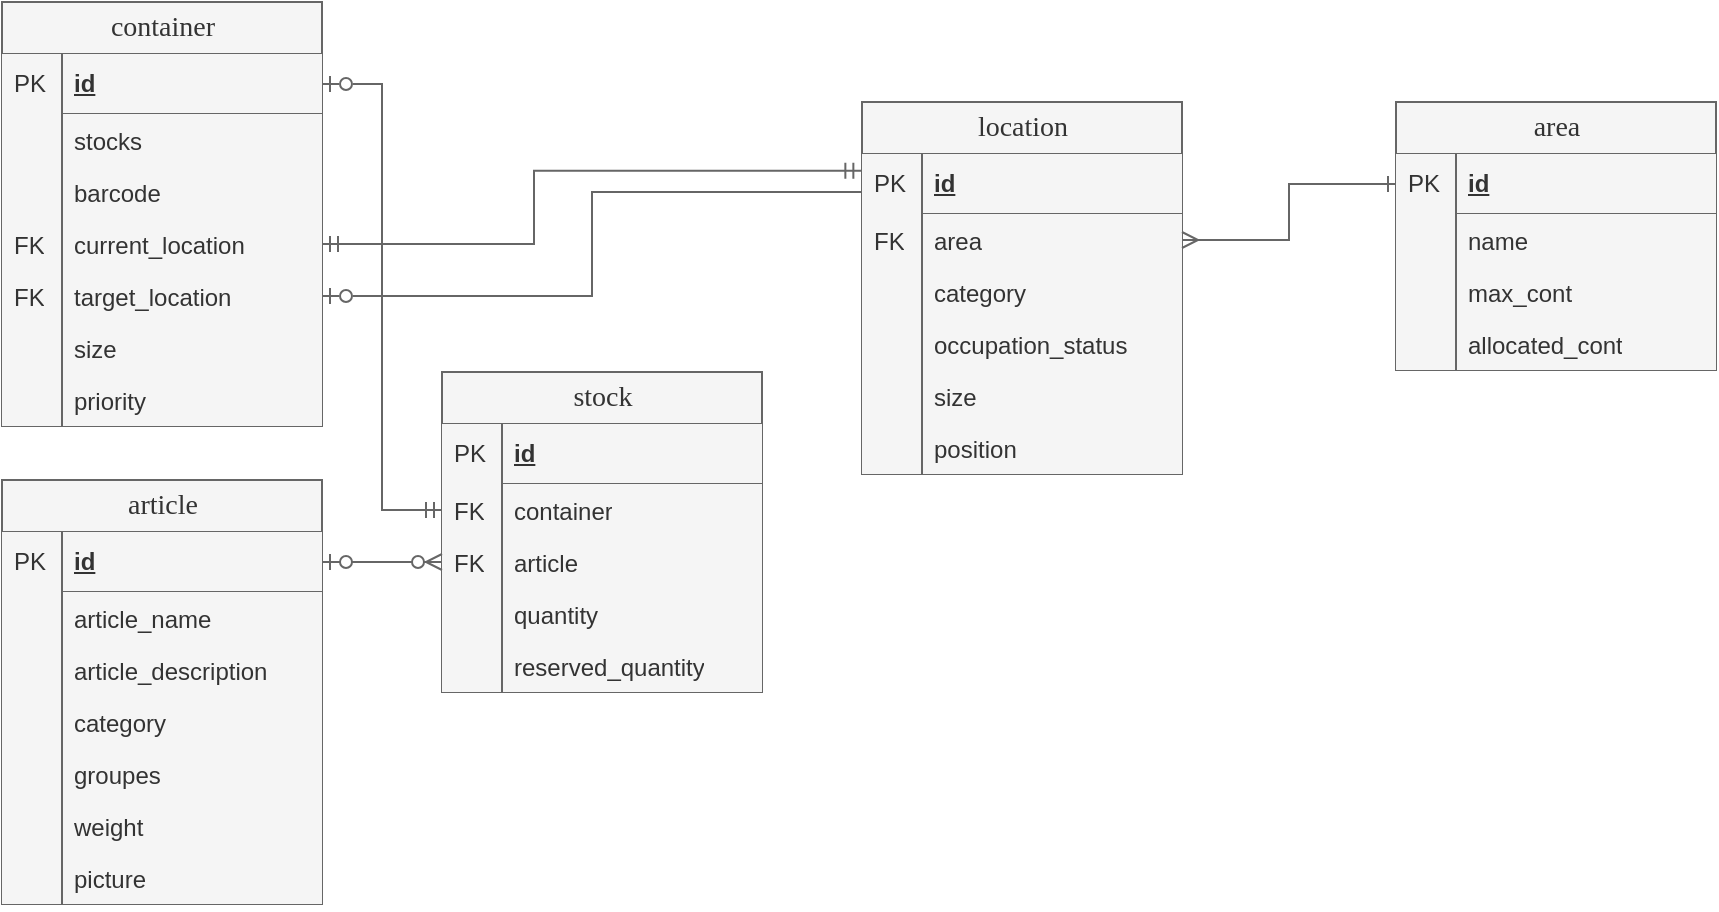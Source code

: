 <mxfile version="24.7.17">
  <diagram name="Page-1" id="e56a1550-8fbb-45ad-956c-1786394a9013">
    <mxGraphModel dx="989" dy="577" grid="0" gridSize="10" guides="1" tooltips="1" connect="1" arrows="1" fold="1" page="1" pageScale="1" pageWidth="1654" pageHeight="1169" background="#ffffff" math="0" shadow="0">
      <root>
        <mxCell id="0" />
        <mxCell id="1" parent="0" />
        <mxCell id="2e49270ec7c68f3f-8" value="container" style="swimlane;html=1;fontStyle=0;childLayout=stackLayout;horizontal=1;startSize=26;horizontalStack=0;resizeParent=1;resizeLast=0;collapsible=1;marginBottom=0;swimlaneFillColor=#ffffff;align=center;rounded=0;shadow=0;comic=0;labelBackgroundColor=none;strokeWidth=1;fontFamily=Verdana;fontSize=14;swimlaneLine=1;fillColor=#f5f5f5;fontColor=#333333;strokeColor=#666666;" parent="1" vertex="1">
          <mxGeometry x="60" y="240" width="160" height="212" as="geometry" />
        </mxCell>
        <mxCell id="2e49270ec7c68f3f-9" value="id" style="shape=partialRectangle;top=0;left=0;right=0;bottom=1;html=1;align=left;verticalAlign=middle;spacingLeft=34;spacingRight=4;whiteSpace=wrap;overflow=hidden;rotatable=0;points=[[0,0.5],[1,0.5]];portConstraint=eastwest;dropTarget=0;fontStyle=5;fillColor=#f5f5f5;fontColor=#333333;strokeColor=#666666;" parent="2e49270ec7c68f3f-8" vertex="1">
          <mxGeometry y="26" width="160" height="30" as="geometry" />
        </mxCell>
        <mxCell id="2e49270ec7c68f3f-10" value="PK" style="shape=partialRectangle;top=0;left=0;bottom=0;html=1;align=left;verticalAlign=middle;spacingLeft=4;spacingRight=4;whiteSpace=wrap;overflow=hidden;rotatable=0;points=[];portConstraint=eastwest;part=1;fillColor=#f5f5f5;fontColor=#333333;strokeColor=#666666;" parent="2e49270ec7c68f3f-9" vertex="1" connectable="0">
          <mxGeometry width="30" height="30" as="geometry" />
        </mxCell>
        <mxCell id="2e49270ec7c68f3f-11" value="stocks" style="shape=partialRectangle;top=0;left=0;right=0;bottom=0;html=1;align=left;verticalAlign=top;spacingLeft=34;spacingRight=4;whiteSpace=wrap;overflow=hidden;rotatable=0;points=[[0,0.5],[1,0.5]];portConstraint=eastwest;dropTarget=0;fillColor=#f5f5f5;fontColor=#333333;strokeColor=#666666;" parent="2e49270ec7c68f3f-8" vertex="1">
          <mxGeometry y="56" width="160" height="26" as="geometry" />
        </mxCell>
        <mxCell id="2e49270ec7c68f3f-12" value="" style="shape=partialRectangle;top=0;left=0;bottom=0;html=1;align=left;verticalAlign=top;spacingLeft=4;spacingRight=4;whiteSpace=wrap;overflow=hidden;rotatable=0;points=[];portConstraint=eastwest;part=1;fillColor=#f5f5f5;fontColor=#333333;strokeColor=#666666;" parent="2e49270ec7c68f3f-11" vertex="1" connectable="0">
          <mxGeometry width="30" height="26" as="geometry" />
        </mxCell>
        <mxCell id="2e49270ec7c68f3f-13" value="barcode" style="shape=partialRectangle;top=0;left=0;right=0;bottom=0;html=1;align=left;verticalAlign=top;spacingLeft=34;spacingRight=4;whiteSpace=wrap;overflow=hidden;rotatable=0;points=[[0,0.5],[1,0.5]];portConstraint=eastwest;dropTarget=0;fillColor=#f5f5f5;fontColor=#333333;strokeColor=#666666;" parent="2e49270ec7c68f3f-8" vertex="1">
          <mxGeometry y="82" width="160" height="26" as="geometry" />
        </mxCell>
        <mxCell id="2e49270ec7c68f3f-14" value="" style="shape=partialRectangle;top=0;left=0;bottom=0;html=1;align=left;verticalAlign=top;spacingLeft=4;spacingRight=4;whiteSpace=wrap;overflow=hidden;rotatable=0;points=[];portConstraint=eastwest;part=1;fillColor=#f5f5f5;fontColor=#333333;strokeColor=#666666;" parent="2e49270ec7c68f3f-13" vertex="1" connectable="0">
          <mxGeometry width="30" height="26" as="geometry" />
        </mxCell>
        <mxCell id="2e49270ec7c68f3f-15" value="current_location" style="shape=partialRectangle;top=0;left=0;right=0;bottom=0;html=1;align=left;verticalAlign=top;spacingLeft=34;spacingRight=4;whiteSpace=wrap;overflow=hidden;rotatable=0;points=[[0,0.5],[1,0.5]];portConstraint=eastwest;dropTarget=0;fillColor=#f5f5f5;fontColor=#333333;strokeColor=#666666;" parent="2e49270ec7c68f3f-8" vertex="1">
          <mxGeometry y="108" width="160" height="26" as="geometry" />
        </mxCell>
        <mxCell id="2e49270ec7c68f3f-16" value="FK" style="shape=partialRectangle;top=0;left=0;bottom=0;html=1;align=left;verticalAlign=top;spacingLeft=4;spacingRight=4;whiteSpace=wrap;overflow=hidden;rotatable=0;points=[];portConstraint=eastwest;part=1;fillColor=#f5f5f5;fontColor=#333333;strokeColor=#666666;" parent="2e49270ec7c68f3f-15" vertex="1" connectable="0">
          <mxGeometry width="30" height="26" as="geometry" />
        </mxCell>
        <mxCell id="LvCIALzRwaFl-cN-A62d-22" value="target_location" style="shape=partialRectangle;top=0;left=0;right=0;bottom=0;html=1;align=left;verticalAlign=top;spacingLeft=34;spacingRight=4;whiteSpace=wrap;overflow=hidden;rotatable=0;points=[[0,0.5],[1,0.5]];portConstraint=eastwest;dropTarget=0;fillColor=#f5f5f5;fontColor=#333333;strokeColor=#666666;" vertex="1" parent="2e49270ec7c68f3f-8">
          <mxGeometry y="134" width="160" height="26" as="geometry" />
        </mxCell>
        <mxCell id="LvCIALzRwaFl-cN-A62d-23" value="FK" style="shape=partialRectangle;top=0;left=0;bottom=0;html=1;align=left;verticalAlign=top;spacingLeft=4;spacingRight=4;whiteSpace=wrap;overflow=hidden;rotatable=0;points=[];portConstraint=eastwest;part=1;fillColor=#f5f5f5;fontColor=#333333;strokeColor=#666666;" vertex="1" connectable="0" parent="LvCIALzRwaFl-cN-A62d-22">
          <mxGeometry width="30" height="26" as="geometry" />
        </mxCell>
        <mxCell id="LvCIALzRwaFl-cN-A62d-24" value="size" style="shape=partialRectangle;top=0;left=0;right=0;bottom=0;html=1;align=left;verticalAlign=top;spacingLeft=34;spacingRight=4;whiteSpace=wrap;overflow=hidden;rotatable=0;points=[[0,0.5],[1,0.5]];portConstraint=eastwest;dropTarget=0;fillColor=#f5f5f5;fontColor=#333333;strokeColor=#666666;" vertex="1" parent="2e49270ec7c68f3f-8">
          <mxGeometry y="160" width="160" height="26" as="geometry" />
        </mxCell>
        <mxCell id="LvCIALzRwaFl-cN-A62d-25" value="" style="shape=partialRectangle;top=0;left=0;bottom=0;html=1;align=left;verticalAlign=top;spacingLeft=4;spacingRight=4;whiteSpace=wrap;overflow=hidden;rotatable=0;points=[];portConstraint=eastwest;part=1;fillColor=#f5f5f5;fontColor=#333333;strokeColor=#666666;" vertex="1" connectable="0" parent="LvCIALzRwaFl-cN-A62d-24">
          <mxGeometry width="30" height="26" as="geometry" />
        </mxCell>
        <mxCell id="LvCIALzRwaFl-cN-A62d-26" value="priority" style="shape=partialRectangle;top=0;left=0;right=0;bottom=0;html=1;align=left;verticalAlign=top;spacingLeft=34;spacingRight=4;whiteSpace=wrap;overflow=hidden;rotatable=0;points=[[0,0.5],[1,0.5]];portConstraint=eastwest;dropTarget=0;fillColor=#f5f5f5;fontColor=#333333;strokeColor=#666666;" vertex="1" parent="2e49270ec7c68f3f-8">
          <mxGeometry y="186" width="160" height="26" as="geometry" />
        </mxCell>
        <mxCell id="LvCIALzRwaFl-cN-A62d-27" value="" style="shape=partialRectangle;top=0;left=0;bottom=0;html=1;align=left;verticalAlign=top;spacingLeft=4;spacingRight=4;whiteSpace=wrap;overflow=hidden;rotatable=0;points=[];portConstraint=eastwest;part=1;fillColor=#f5f5f5;fontColor=#333333;strokeColor=#666666;" vertex="1" connectable="0" parent="LvCIALzRwaFl-cN-A62d-26">
          <mxGeometry width="30" height="26" as="geometry" />
        </mxCell>
        <mxCell id="2e49270ec7c68f3f-19" value="stock" style="swimlane;html=1;fontStyle=0;childLayout=stackLayout;horizontal=1;startSize=26;horizontalStack=0;resizeParent=1;resizeLast=0;collapsible=1;marginBottom=0;swimlaneFillColor=#ffffff;align=center;rounded=0;shadow=0;comic=0;labelBackgroundColor=none;strokeWidth=1;fontFamily=Verdana;fontSize=14;fillColor=#f5f5f5;fontColor=#333333;strokeColor=#666666;" parent="1" vertex="1">
          <mxGeometry x="280" y="425" width="160" height="160" as="geometry" />
        </mxCell>
        <mxCell id="2e49270ec7c68f3f-20" value="id" style="shape=partialRectangle;top=0;left=0;right=0;bottom=1;html=1;align=left;verticalAlign=middle;spacingLeft=34;spacingRight=4;whiteSpace=wrap;overflow=hidden;rotatable=0;points=[[0,0.5],[1,0.5]];portConstraint=eastwest;dropTarget=0;fontStyle=5;fillColor=#f5f5f5;fontColor=#333333;strokeColor=#666666;" parent="2e49270ec7c68f3f-19" vertex="1">
          <mxGeometry y="26" width="160" height="30" as="geometry" />
        </mxCell>
        <mxCell id="2e49270ec7c68f3f-21" value="PK" style="shape=partialRectangle;top=0;left=0;bottom=0;html=1;align=left;verticalAlign=middle;spacingLeft=4;spacingRight=4;whiteSpace=wrap;overflow=hidden;rotatable=0;points=[];portConstraint=eastwest;part=1;fillColor=#f5f5f5;fontColor=#333333;strokeColor=#666666;" parent="2e49270ec7c68f3f-20" vertex="1" connectable="0">
          <mxGeometry width="30" height="30" as="geometry" />
        </mxCell>
        <mxCell id="2e49270ec7c68f3f-22" value="container" style="shape=partialRectangle;top=0;left=0;right=0;bottom=0;html=1;align=left;verticalAlign=top;spacingLeft=34;spacingRight=4;whiteSpace=wrap;overflow=hidden;rotatable=0;points=[[0,0.5],[1,0.5]];portConstraint=eastwest;dropTarget=0;fillColor=#f5f5f5;fontColor=#333333;strokeColor=#666666;" parent="2e49270ec7c68f3f-19" vertex="1">
          <mxGeometry y="56" width="160" height="26" as="geometry" />
        </mxCell>
        <mxCell id="2e49270ec7c68f3f-23" value="FK" style="shape=partialRectangle;top=0;left=0;bottom=0;html=1;align=left;verticalAlign=top;spacingLeft=4;spacingRight=4;whiteSpace=wrap;overflow=hidden;rotatable=0;points=[];portConstraint=eastwest;part=1;fillColor=#f5f5f5;fontColor=#333333;strokeColor=#666666;" parent="2e49270ec7c68f3f-22" vertex="1" connectable="0">
          <mxGeometry width="30" height="26" as="geometry" />
        </mxCell>
        <mxCell id="2e49270ec7c68f3f-24" value="article" style="shape=partialRectangle;top=0;left=0;right=0;bottom=0;html=1;align=left;verticalAlign=top;spacingLeft=34;spacingRight=4;whiteSpace=wrap;overflow=hidden;rotatable=0;points=[[0,0.5],[1,0.5]];portConstraint=eastwest;dropTarget=0;fillColor=#f5f5f5;fontColor=#333333;strokeColor=#666666;" parent="2e49270ec7c68f3f-19" vertex="1">
          <mxGeometry y="82" width="160" height="26" as="geometry" />
        </mxCell>
        <mxCell id="2e49270ec7c68f3f-25" value="FK" style="shape=partialRectangle;top=0;left=0;bottom=0;html=1;align=left;verticalAlign=top;spacingLeft=4;spacingRight=4;whiteSpace=wrap;overflow=hidden;rotatable=0;points=[];portConstraint=eastwest;part=1;fillColor=#f5f5f5;fontColor=#333333;strokeColor=#666666;" parent="2e49270ec7c68f3f-24" vertex="1" connectable="0">
          <mxGeometry width="30" height="26" as="geometry" />
        </mxCell>
        <mxCell id="2e49270ec7c68f3f-26" value="quantity" style="shape=partialRectangle;top=0;left=0;right=0;bottom=0;html=1;align=left;verticalAlign=top;spacingLeft=34;spacingRight=4;whiteSpace=wrap;overflow=hidden;rotatable=0;points=[[0,0.5],[1,0.5]];portConstraint=eastwest;dropTarget=0;fillColor=#f5f5f5;fontColor=#333333;strokeColor=#666666;" parent="2e49270ec7c68f3f-19" vertex="1">
          <mxGeometry y="108" width="160" height="26" as="geometry" />
        </mxCell>
        <mxCell id="2e49270ec7c68f3f-27" value="" style="shape=partialRectangle;top=0;left=0;bottom=0;html=1;align=left;verticalAlign=top;spacingLeft=4;spacingRight=4;whiteSpace=wrap;overflow=hidden;rotatable=0;points=[];portConstraint=eastwest;part=1;fillColor=#f5f5f5;fontColor=#333333;strokeColor=#666666;" parent="2e49270ec7c68f3f-26" vertex="1" connectable="0">
          <mxGeometry width="30" height="26" as="geometry" />
        </mxCell>
        <mxCell id="LvCIALzRwaFl-cN-A62d-20" value="reserved_quantity" style="shape=partialRectangle;top=0;left=0;right=0;bottom=0;html=1;align=left;verticalAlign=top;spacingLeft=34;spacingRight=4;whiteSpace=wrap;overflow=hidden;rotatable=0;points=[[0,0.5],[1,0.5]];portConstraint=eastwest;dropTarget=0;fillColor=#f5f5f5;fontColor=#333333;strokeColor=#666666;" vertex="1" parent="2e49270ec7c68f3f-19">
          <mxGeometry y="134" width="160" height="26" as="geometry" />
        </mxCell>
        <mxCell id="LvCIALzRwaFl-cN-A62d-21" value="" style="shape=partialRectangle;top=0;left=0;bottom=0;html=1;align=left;verticalAlign=top;spacingLeft=4;spacingRight=4;whiteSpace=wrap;overflow=hidden;rotatable=0;points=[];portConstraint=eastwest;part=1;fillColor=#f5f5f5;fontColor=#333333;strokeColor=#666666;" vertex="1" connectable="0" parent="LvCIALzRwaFl-cN-A62d-20">
          <mxGeometry width="30" height="26" as="geometry" />
        </mxCell>
        <mxCell id="2e49270ec7c68f3f-80" value="article" style="swimlane;html=1;fontStyle=0;childLayout=stackLayout;horizontal=1;startSize=26;horizontalStack=0;resizeParent=1;resizeLast=0;collapsible=1;marginBottom=0;swimlaneFillColor=#ffffff;align=center;rounded=0;shadow=0;comic=0;labelBackgroundColor=none;strokeWidth=1;fontFamily=Verdana;fontSize=14;fillColor=#f5f5f5;fontColor=#333333;strokeColor=#666666;" parent="1" vertex="1">
          <mxGeometry x="60" y="479" width="160" height="212" as="geometry" />
        </mxCell>
        <mxCell id="2e49270ec7c68f3f-81" value="id" style="shape=partialRectangle;top=0;left=0;right=0;bottom=1;html=1;align=left;verticalAlign=middle;spacingLeft=34;spacingRight=4;whiteSpace=wrap;overflow=hidden;rotatable=0;points=[[0,0.5],[1,0.5]];portConstraint=eastwest;dropTarget=0;fontStyle=5;fillColor=#f5f5f5;fontColor=#333333;strokeColor=#666666;" parent="2e49270ec7c68f3f-80" vertex="1">
          <mxGeometry y="26" width="160" height="30" as="geometry" />
        </mxCell>
        <mxCell id="2e49270ec7c68f3f-82" value="PK" style="shape=partialRectangle;top=0;left=0;bottom=0;html=1;align=left;verticalAlign=middle;spacingLeft=4;spacingRight=4;whiteSpace=wrap;overflow=hidden;rotatable=0;points=[];portConstraint=eastwest;part=1;fillColor=#f5f5f5;fontColor=#333333;strokeColor=#666666;" parent="2e49270ec7c68f3f-81" vertex="1" connectable="0">
          <mxGeometry width="30" height="30" as="geometry" />
        </mxCell>
        <mxCell id="2e49270ec7c68f3f-83" value="article_name" style="shape=partialRectangle;top=0;left=0;right=0;bottom=0;html=1;align=left;verticalAlign=top;spacingLeft=34;spacingRight=4;whiteSpace=wrap;overflow=hidden;rotatable=0;points=[[0,0.5],[1,0.5]];portConstraint=eastwest;dropTarget=0;fillColor=#f5f5f5;fontColor=#333333;strokeColor=#666666;" parent="2e49270ec7c68f3f-80" vertex="1">
          <mxGeometry y="56" width="160" height="26" as="geometry" />
        </mxCell>
        <mxCell id="2e49270ec7c68f3f-84" value="" style="shape=partialRectangle;top=0;left=0;bottom=0;html=1;align=left;verticalAlign=top;spacingLeft=4;spacingRight=4;whiteSpace=wrap;overflow=hidden;rotatable=0;points=[];portConstraint=eastwest;part=1;fillColor=#f5f5f5;fontColor=#333333;strokeColor=#666666;" parent="2e49270ec7c68f3f-83" vertex="1" connectable="0">
          <mxGeometry width="30" height="26" as="geometry" />
        </mxCell>
        <mxCell id="2e49270ec7c68f3f-85" value="article_description" style="shape=partialRectangle;top=0;left=0;right=0;bottom=0;html=1;align=left;verticalAlign=top;spacingLeft=34;spacingRight=4;whiteSpace=wrap;overflow=hidden;rotatable=0;points=[[0,0.5],[1,0.5]];portConstraint=eastwest;dropTarget=0;fillColor=#f5f5f5;fontColor=#333333;strokeColor=#666666;" parent="2e49270ec7c68f3f-80" vertex="1">
          <mxGeometry y="82" width="160" height="26" as="geometry" />
        </mxCell>
        <mxCell id="2e49270ec7c68f3f-86" value="" style="shape=partialRectangle;top=0;left=0;bottom=0;html=1;align=left;verticalAlign=top;spacingLeft=4;spacingRight=4;whiteSpace=wrap;overflow=hidden;rotatable=0;points=[];portConstraint=eastwest;part=1;fillColor=#f5f5f5;fontColor=#333333;strokeColor=#666666;" parent="2e49270ec7c68f3f-85" vertex="1" connectable="0">
          <mxGeometry width="30" height="26" as="geometry" />
        </mxCell>
        <mxCell id="2e49270ec7c68f3f-87" value="category&lt;div&gt;&lt;br&gt;&lt;/div&gt;" style="shape=partialRectangle;top=0;left=0;right=0;bottom=0;html=1;align=left;verticalAlign=top;spacingLeft=34;spacingRight=4;whiteSpace=wrap;overflow=hidden;rotatable=0;points=[[0,0.5],[1,0.5]];portConstraint=eastwest;dropTarget=0;fillColor=#f5f5f5;fontColor=#333333;strokeColor=#666666;" parent="2e49270ec7c68f3f-80" vertex="1">
          <mxGeometry y="108" width="160" height="26" as="geometry" />
        </mxCell>
        <mxCell id="2e49270ec7c68f3f-88" value="" style="shape=partialRectangle;top=0;left=0;bottom=0;html=1;align=left;verticalAlign=top;spacingLeft=4;spacingRight=4;whiteSpace=wrap;overflow=hidden;rotatable=0;points=[];portConstraint=eastwest;part=1;fillColor=#f5f5f5;fontColor=#333333;strokeColor=#666666;" parent="2e49270ec7c68f3f-87" vertex="1" connectable="0">
          <mxGeometry width="30" height="26" as="geometry" />
        </mxCell>
        <mxCell id="2e49270ec7c68f3f-89" value="groupes" style="shape=partialRectangle;top=0;left=0;right=0;bottom=0;html=1;align=left;verticalAlign=top;spacingLeft=34;spacingRight=4;whiteSpace=wrap;overflow=hidden;rotatable=0;points=[[0,0.5],[1,0.5]];portConstraint=eastwest;dropTarget=0;fillColor=#f5f5f5;fontColor=#333333;strokeColor=#666666;" parent="2e49270ec7c68f3f-80" vertex="1">
          <mxGeometry y="134" width="160" height="26" as="geometry" />
        </mxCell>
        <mxCell id="2e49270ec7c68f3f-90" value="" style="shape=partialRectangle;top=0;left=0;bottom=0;html=1;align=left;verticalAlign=top;spacingLeft=4;spacingRight=4;whiteSpace=wrap;overflow=hidden;rotatable=0;points=[];portConstraint=eastwest;part=1;fillColor=#f5f5f5;fontColor=#333333;strokeColor=#666666;" parent="2e49270ec7c68f3f-89" vertex="1" connectable="0">
          <mxGeometry width="30" height="26" as="geometry" />
        </mxCell>
        <mxCell id="LvCIALzRwaFl-cN-A62d-16" value="&lt;div&gt;weight&lt;/div&gt;" style="shape=partialRectangle;top=0;left=0;right=0;bottom=0;html=1;align=left;verticalAlign=top;spacingLeft=34;spacingRight=4;whiteSpace=wrap;overflow=hidden;rotatable=0;points=[[0,0.5],[1,0.5]];portConstraint=eastwest;dropTarget=0;fillColor=#f5f5f5;fontColor=#333333;strokeColor=#666666;" vertex="1" parent="2e49270ec7c68f3f-80">
          <mxGeometry y="160" width="160" height="26" as="geometry" />
        </mxCell>
        <mxCell id="LvCIALzRwaFl-cN-A62d-17" value="" style="shape=partialRectangle;top=0;left=0;bottom=0;html=1;align=left;verticalAlign=top;spacingLeft=4;spacingRight=4;whiteSpace=wrap;overflow=hidden;rotatable=0;points=[];portConstraint=eastwest;part=1;fillColor=#f5f5f5;fontColor=#333333;strokeColor=#666666;" vertex="1" connectable="0" parent="LvCIALzRwaFl-cN-A62d-16">
          <mxGeometry width="30" height="26" as="geometry" />
        </mxCell>
        <mxCell id="LvCIALzRwaFl-cN-A62d-18" value="&lt;div&gt;picture&lt;/div&gt;" style="shape=partialRectangle;top=0;left=0;right=0;bottom=0;html=1;align=left;verticalAlign=top;spacingLeft=34;spacingRight=4;whiteSpace=wrap;overflow=hidden;rotatable=0;points=[[0,0.5],[1,0.5]];portConstraint=eastwest;dropTarget=0;fillColor=#f5f5f5;fontColor=#333333;strokeColor=#666666;" vertex="1" parent="2e49270ec7c68f3f-80">
          <mxGeometry y="186" width="160" height="26" as="geometry" />
        </mxCell>
        <mxCell id="LvCIALzRwaFl-cN-A62d-19" value="" style="shape=partialRectangle;top=0;left=0;bottom=0;html=1;align=left;verticalAlign=top;spacingLeft=4;spacingRight=4;whiteSpace=wrap;overflow=hidden;rotatable=0;points=[];portConstraint=eastwest;part=1;fillColor=#f5f5f5;fontColor=#333333;strokeColor=#666666;" vertex="1" connectable="0" parent="LvCIALzRwaFl-cN-A62d-18">
          <mxGeometry width="30" height="26" as="geometry" />
        </mxCell>
        <mxCell id="LvCIALzRwaFl-cN-A62d-45" value="location" style="swimlane;html=1;fontStyle=0;childLayout=stackLayout;horizontal=1;startSize=26;horizontalStack=0;resizeParent=1;resizeLast=0;collapsible=1;marginBottom=0;swimlaneFillColor=#ffffff;align=center;rounded=0;shadow=0;comic=0;labelBackgroundColor=none;strokeWidth=1;fontFamily=Verdana;fontSize=14;fillColor=#f5f5f5;fontColor=#333333;strokeColor=#666666;" vertex="1" parent="1">
          <mxGeometry x="490" y="290" width="160" height="186" as="geometry" />
        </mxCell>
        <mxCell id="LvCIALzRwaFl-cN-A62d-46" value="id" style="shape=partialRectangle;top=0;left=0;right=0;bottom=1;html=1;align=left;verticalAlign=middle;spacingLeft=34;spacingRight=4;whiteSpace=wrap;overflow=hidden;rotatable=0;points=[[0,0.5],[1,0.5]];portConstraint=eastwest;dropTarget=0;fontStyle=5;fillColor=#f5f5f5;fontColor=#333333;strokeColor=#666666;" vertex="1" parent="LvCIALzRwaFl-cN-A62d-45">
          <mxGeometry y="26" width="160" height="30" as="geometry" />
        </mxCell>
        <mxCell id="LvCIALzRwaFl-cN-A62d-47" value="PK" style="shape=partialRectangle;top=0;left=0;bottom=0;html=1;align=left;verticalAlign=middle;spacingLeft=4;spacingRight=4;whiteSpace=wrap;overflow=hidden;rotatable=0;points=[];portConstraint=eastwest;part=1;fillColor=#f5f5f5;fontColor=#333333;strokeColor=#666666;" vertex="1" connectable="0" parent="LvCIALzRwaFl-cN-A62d-46">
          <mxGeometry width="30" height="30" as="geometry" />
        </mxCell>
        <mxCell id="LvCIALzRwaFl-cN-A62d-48" value="area" style="shape=partialRectangle;top=0;left=0;right=0;bottom=0;html=1;align=left;verticalAlign=top;spacingLeft=34;spacingRight=4;whiteSpace=wrap;overflow=hidden;rotatable=0;points=[[0,0.5],[1,0.5]];portConstraint=eastwest;dropTarget=0;fillColor=#f5f5f5;fontColor=#333333;strokeColor=#666666;" vertex="1" parent="LvCIALzRwaFl-cN-A62d-45">
          <mxGeometry y="56" width="160" height="26" as="geometry" />
        </mxCell>
        <mxCell id="LvCIALzRwaFl-cN-A62d-49" value="FK" style="shape=partialRectangle;top=0;left=0;bottom=0;html=1;align=left;verticalAlign=top;spacingLeft=4;spacingRight=4;whiteSpace=wrap;overflow=hidden;rotatable=0;points=[];portConstraint=eastwest;part=1;fillColor=#f5f5f5;fontColor=#333333;strokeColor=#666666;" vertex="1" connectable="0" parent="LvCIALzRwaFl-cN-A62d-48">
          <mxGeometry width="30" height="26" as="geometry" />
        </mxCell>
        <mxCell id="LvCIALzRwaFl-cN-A62d-50" value="category" style="shape=partialRectangle;top=0;left=0;right=0;bottom=0;html=1;align=left;verticalAlign=top;spacingLeft=34;spacingRight=4;whiteSpace=wrap;overflow=hidden;rotatable=0;points=[[0,0.5],[1,0.5]];portConstraint=eastwest;dropTarget=0;fillColor=#f5f5f5;fontColor=#333333;strokeColor=#666666;" vertex="1" parent="LvCIALzRwaFl-cN-A62d-45">
          <mxGeometry y="82" width="160" height="26" as="geometry" />
        </mxCell>
        <mxCell id="LvCIALzRwaFl-cN-A62d-51" value="" style="shape=partialRectangle;top=0;left=0;bottom=0;html=1;align=left;verticalAlign=top;spacingLeft=4;spacingRight=4;whiteSpace=wrap;overflow=hidden;rotatable=0;points=[];portConstraint=eastwest;part=1;fillColor=#f5f5f5;fontColor=#333333;strokeColor=#666666;" vertex="1" connectable="0" parent="LvCIALzRwaFl-cN-A62d-50">
          <mxGeometry width="30" height="26" as="geometry" />
        </mxCell>
        <mxCell id="LvCIALzRwaFl-cN-A62d-52" value="occupation_status" style="shape=partialRectangle;top=0;left=0;right=0;bottom=0;html=1;align=left;verticalAlign=top;spacingLeft=34;spacingRight=4;whiteSpace=wrap;overflow=hidden;rotatable=0;points=[[0,0.5],[1,0.5]];portConstraint=eastwest;dropTarget=0;fillColor=#f5f5f5;fontColor=#333333;strokeColor=#666666;" vertex="1" parent="LvCIALzRwaFl-cN-A62d-45">
          <mxGeometry y="108" width="160" height="26" as="geometry" />
        </mxCell>
        <mxCell id="LvCIALzRwaFl-cN-A62d-53" value="" style="shape=partialRectangle;top=0;left=0;bottom=0;html=1;align=left;verticalAlign=top;spacingLeft=4;spacingRight=4;whiteSpace=wrap;overflow=hidden;rotatable=0;points=[];portConstraint=eastwest;part=1;fillColor=#f5f5f5;fontColor=#333333;strokeColor=#666666;" vertex="1" connectable="0" parent="LvCIALzRwaFl-cN-A62d-52">
          <mxGeometry width="30" height="26" as="geometry" />
        </mxCell>
        <mxCell id="LvCIALzRwaFl-cN-A62d-54" value="size" style="shape=partialRectangle;top=0;left=0;right=0;bottom=0;html=1;align=left;verticalAlign=top;spacingLeft=34;spacingRight=4;whiteSpace=wrap;overflow=hidden;rotatable=0;points=[[0,0.5],[1,0.5]];portConstraint=eastwest;dropTarget=0;fillColor=#f5f5f5;fontColor=#333333;strokeColor=#666666;" vertex="1" parent="LvCIALzRwaFl-cN-A62d-45">
          <mxGeometry y="134" width="160" height="26" as="geometry" />
        </mxCell>
        <mxCell id="LvCIALzRwaFl-cN-A62d-55" value="" style="shape=partialRectangle;top=0;left=0;bottom=0;html=1;align=left;verticalAlign=top;spacingLeft=4;spacingRight=4;whiteSpace=wrap;overflow=hidden;rotatable=0;points=[];portConstraint=eastwest;part=1;fillColor=#f5f5f5;fontColor=#333333;strokeColor=#666666;" vertex="1" connectable="0" parent="LvCIALzRwaFl-cN-A62d-54">
          <mxGeometry width="30" height="26" as="geometry" />
        </mxCell>
        <mxCell id="LvCIALzRwaFl-cN-A62d-56" value="position" style="shape=partialRectangle;top=0;left=0;right=0;bottom=0;html=1;align=left;verticalAlign=top;spacingLeft=34;spacingRight=4;whiteSpace=wrap;overflow=hidden;rotatable=0;points=[[0,0.5],[1,0.5]];portConstraint=eastwest;dropTarget=0;fillColor=#f5f5f5;fontColor=#333333;strokeColor=#666666;" vertex="1" parent="LvCIALzRwaFl-cN-A62d-45">
          <mxGeometry y="160" width="160" height="26" as="geometry" />
        </mxCell>
        <mxCell id="LvCIALzRwaFl-cN-A62d-57" value="" style="shape=partialRectangle;top=0;left=0;bottom=0;html=1;align=left;verticalAlign=top;spacingLeft=4;spacingRight=4;whiteSpace=wrap;overflow=hidden;rotatable=0;points=[];portConstraint=eastwest;part=1;fillColor=#f5f5f5;fontColor=#333333;strokeColor=#666666;" vertex="1" connectable="0" parent="LvCIALzRwaFl-cN-A62d-56">
          <mxGeometry width="30" height="26" as="geometry" />
        </mxCell>
        <mxCell id="LvCIALzRwaFl-cN-A62d-58" value="area" style="swimlane;html=1;fontStyle=0;childLayout=stackLayout;horizontal=1;startSize=26;horizontalStack=0;resizeParent=1;resizeLast=0;collapsible=1;marginBottom=0;swimlaneFillColor=#ffffff;align=center;rounded=0;shadow=0;comic=0;labelBackgroundColor=none;strokeWidth=1;fontFamily=Verdana;fontSize=14;fillColor=#f5f5f5;fontColor=#333333;strokeColor=#666666;" vertex="1" parent="1">
          <mxGeometry x="757" y="290" width="160" height="134" as="geometry" />
        </mxCell>
        <mxCell id="LvCIALzRwaFl-cN-A62d-59" value="id" style="shape=partialRectangle;top=0;left=0;right=0;bottom=1;html=1;align=left;verticalAlign=middle;spacingLeft=34;spacingRight=4;whiteSpace=wrap;overflow=hidden;rotatable=0;points=[[0,0.5],[1,0.5]];portConstraint=eastwest;dropTarget=0;fontStyle=5;fillColor=#f5f5f5;fontColor=#333333;strokeColor=#666666;" vertex="1" parent="LvCIALzRwaFl-cN-A62d-58">
          <mxGeometry y="26" width="160" height="30" as="geometry" />
        </mxCell>
        <mxCell id="LvCIALzRwaFl-cN-A62d-60" value="PK" style="shape=partialRectangle;top=0;left=0;bottom=0;html=1;align=left;verticalAlign=middle;spacingLeft=4;spacingRight=4;whiteSpace=wrap;overflow=hidden;rotatable=0;points=[];portConstraint=eastwest;part=1;fillColor=#f5f5f5;fontColor=#333333;strokeColor=#666666;" vertex="1" connectable="0" parent="LvCIALzRwaFl-cN-A62d-59">
          <mxGeometry width="30" height="30" as="geometry" />
        </mxCell>
        <mxCell id="LvCIALzRwaFl-cN-A62d-61" value="name" style="shape=partialRectangle;top=0;left=0;right=0;bottom=0;html=1;align=left;verticalAlign=top;spacingLeft=34;spacingRight=4;whiteSpace=wrap;overflow=hidden;rotatable=0;points=[[0,0.5],[1,0.5]];portConstraint=eastwest;dropTarget=0;fillColor=#f5f5f5;fontColor=#333333;strokeColor=#666666;" vertex="1" parent="LvCIALzRwaFl-cN-A62d-58">
          <mxGeometry y="56" width="160" height="26" as="geometry" />
        </mxCell>
        <mxCell id="LvCIALzRwaFl-cN-A62d-62" value="" style="shape=partialRectangle;top=0;left=0;bottom=0;html=1;align=left;verticalAlign=top;spacingLeft=4;spacingRight=4;whiteSpace=wrap;overflow=hidden;rotatable=0;points=[];portConstraint=eastwest;part=1;fillColor=#f5f5f5;fontColor=#333333;strokeColor=#666666;" vertex="1" connectable="0" parent="LvCIALzRwaFl-cN-A62d-61">
          <mxGeometry width="30" height="26" as="geometry" />
        </mxCell>
        <mxCell id="LvCIALzRwaFl-cN-A62d-63" value="max_cont" style="shape=partialRectangle;top=0;left=0;right=0;bottom=0;html=1;align=left;verticalAlign=top;spacingLeft=34;spacingRight=4;whiteSpace=wrap;overflow=hidden;rotatable=0;points=[[0,0.5],[1,0.5]];portConstraint=eastwest;dropTarget=0;fillColor=#f5f5f5;fontColor=#333333;strokeColor=#666666;" vertex="1" parent="LvCIALzRwaFl-cN-A62d-58">
          <mxGeometry y="82" width="160" height="26" as="geometry" />
        </mxCell>
        <mxCell id="LvCIALzRwaFl-cN-A62d-64" value="" style="shape=partialRectangle;top=0;left=0;bottom=0;html=1;align=left;verticalAlign=top;spacingLeft=4;spacingRight=4;whiteSpace=wrap;overflow=hidden;rotatable=0;points=[];portConstraint=eastwest;part=1;fillColor=#f5f5f5;fontColor=#333333;strokeColor=#666666;" vertex="1" connectable="0" parent="LvCIALzRwaFl-cN-A62d-63">
          <mxGeometry width="30" height="26" as="geometry" />
        </mxCell>
        <mxCell id="LvCIALzRwaFl-cN-A62d-65" value="allocated_cont" style="shape=partialRectangle;top=0;left=0;right=0;bottom=0;html=1;align=left;verticalAlign=top;spacingLeft=34;spacingRight=4;whiteSpace=wrap;overflow=hidden;rotatable=0;points=[[0,0.5],[1,0.5]];portConstraint=eastwest;dropTarget=0;fillColor=#f5f5f5;fontColor=#333333;strokeColor=#666666;" vertex="1" parent="LvCIALzRwaFl-cN-A62d-58">
          <mxGeometry y="108" width="160" height="26" as="geometry" />
        </mxCell>
        <mxCell id="LvCIALzRwaFl-cN-A62d-66" value="" style="shape=partialRectangle;top=0;left=0;bottom=0;html=1;align=left;verticalAlign=top;spacingLeft=4;spacingRight=4;whiteSpace=wrap;overflow=hidden;rotatable=0;points=[];portConstraint=eastwest;part=1;fillColor=#f5f5f5;fontColor=#333333;strokeColor=#666666;" vertex="1" connectable="0" parent="LvCIALzRwaFl-cN-A62d-65">
          <mxGeometry width="30" height="26" as="geometry" />
        </mxCell>
        <mxCell id="LvCIALzRwaFl-cN-A62d-72" value="" style="edgeStyle=entityRelationEdgeStyle;fontSize=12;html=1;endArrow=ERzeroToMany;startArrow=ERzeroToOne;rounded=0;exitX=1;exitY=0.5;exitDx=0;exitDy=0;entryX=0;entryY=0.5;entryDx=0;entryDy=0;fillColor=#f5f5f5;strokeColor=#666666;" edge="1" parent="1" source="2e49270ec7c68f3f-81" target="2e49270ec7c68f3f-24">
          <mxGeometry width="100" height="100" relative="1" as="geometry">
            <mxPoint x="170" y="560" as="sourcePoint" />
            <mxPoint x="270" y="460" as="targetPoint" />
            <Array as="points">
              <mxPoint x="240" y="640" />
              <mxPoint x="260" y="590" />
            </Array>
          </mxGeometry>
        </mxCell>
        <mxCell id="LvCIALzRwaFl-cN-A62d-73" value="" style="edgeStyle=entityRelationEdgeStyle;fontSize=12;html=1;endArrow=ERmandOne;startArrow=ERzeroToOne;rounded=0;exitX=1;exitY=0.5;exitDx=0;exitDy=0;entryX=0;entryY=0.5;entryDx=0;entryDy=0;fillColor=#f5f5f5;strokeColor=#666666;startFill=0;" edge="1" parent="1" source="2e49270ec7c68f3f-9" target="2e49270ec7c68f3f-22">
          <mxGeometry width="100" height="100" relative="1" as="geometry">
            <mxPoint x="320" y="290" as="sourcePoint" />
            <mxPoint x="420" y="190" as="targetPoint" />
          </mxGeometry>
        </mxCell>
        <mxCell id="LvCIALzRwaFl-cN-A62d-76" value="" style="edgeStyle=elbowEdgeStyle;fontSize=12;html=1;endArrow=ERmandOne;startArrow=ERmandOne;rounded=0;entryX=-0.002;entryY=0.279;entryDx=0;entryDy=0;exitX=1;exitY=0.5;exitDx=0;exitDy=0;strokeColor=#666666;fillColor=#f5f5f5;entryPerimeter=0;" edge="1" parent="1" source="2e49270ec7c68f3f-15" target="LvCIALzRwaFl-cN-A62d-46">
          <mxGeometry width="100" height="100" relative="1" as="geometry">
            <mxPoint x="300" y="330" as="sourcePoint" />
            <mxPoint x="400" y="230" as="targetPoint" />
            <Array as="points">
              <mxPoint x="326" y="351" />
            </Array>
          </mxGeometry>
        </mxCell>
        <mxCell id="LvCIALzRwaFl-cN-A62d-78" value="" style="edgeStyle=elbowEdgeStyle;fontSize=12;html=1;endArrow=none;endFill=0;rounded=0;fillColor=#f5f5f5;strokeColor=#666666;exitX=1;exitY=0.5;exitDx=0;exitDy=0;startArrow=ERzeroToOne;startFill=0;" edge="1" parent="1" source="LvCIALzRwaFl-cN-A62d-22">
          <mxGeometry width="100" height="100" relative="1" as="geometry">
            <mxPoint x="340" y="305" as="sourcePoint" />
            <mxPoint x="490" y="335" as="targetPoint" />
          </mxGeometry>
        </mxCell>
        <mxCell id="LvCIALzRwaFl-cN-A62d-79" value="" style="edgeStyle=elbowEdgeStyle;fontSize=12;html=1;endArrow=ERone;endFill=0;rounded=0;fillColor=#f5f5f5;strokeColor=#666666;entryX=0;entryY=0.5;entryDx=0;entryDy=0;startArrow=ERmany;startFill=0;" edge="1" parent="1" source="LvCIALzRwaFl-cN-A62d-48" target="LvCIALzRwaFl-cN-A62d-59">
          <mxGeometry width="100" height="100" relative="1" as="geometry">
            <mxPoint x="721" y="661" as="sourcePoint" />
            <mxPoint x="821" y="561" as="targetPoint" />
          </mxGeometry>
        </mxCell>
      </root>
    </mxGraphModel>
  </diagram>
</mxfile>
